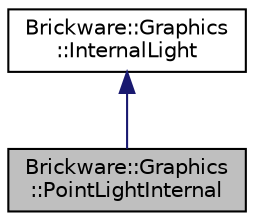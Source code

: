digraph "Brickware::Graphics::PointLightInternal"
{
  edge [fontname="Helvetica",fontsize="10",labelfontname="Helvetica",labelfontsize="10"];
  node [fontname="Helvetica",fontsize="10",shape=record];
  Node1 [label="Brickware::Graphics\l::PointLightInternal",height=0.2,width=0.4,color="black", fillcolor="grey75", style="filled", fontcolor="black"];
  Node2 -> Node1 [dir="back",color="midnightblue",fontsize="10",style="solid",fontname="Helvetica"];
  Node2 [label="Brickware::Graphics\l::InternalLight",height=0.2,width=0.4,color="black", fillcolor="white", style="filled",URL="$classBrickware_1_1Graphics_1_1InternalLight.html"];
}
